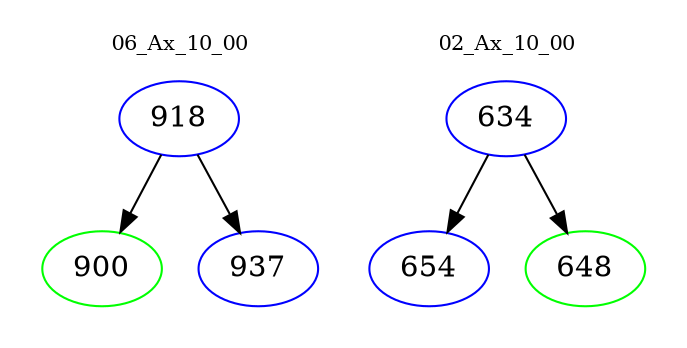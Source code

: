 digraph{
subgraph cluster_0 {
color = white
label = "06_Ax_10_00";
fontsize=10;
T0_918 [label="918", color="blue"]
T0_918 -> T0_900 [color="black"]
T0_900 [label="900", color="green"]
T0_918 -> T0_937 [color="black"]
T0_937 [label="937", color="blue"]
}
subgraph cluster_1 {
color = white
label = "02_Ax_10_00";
fontsize=10;
T1_634 [label="634", color="blue"]
T1_634 -> T1_654 [color="black"]
T1_654 [label="654", color="blue"]
T1_634 -> T1_648 [color="black"]
T1_648 [label="648", color="green"]
}
}
